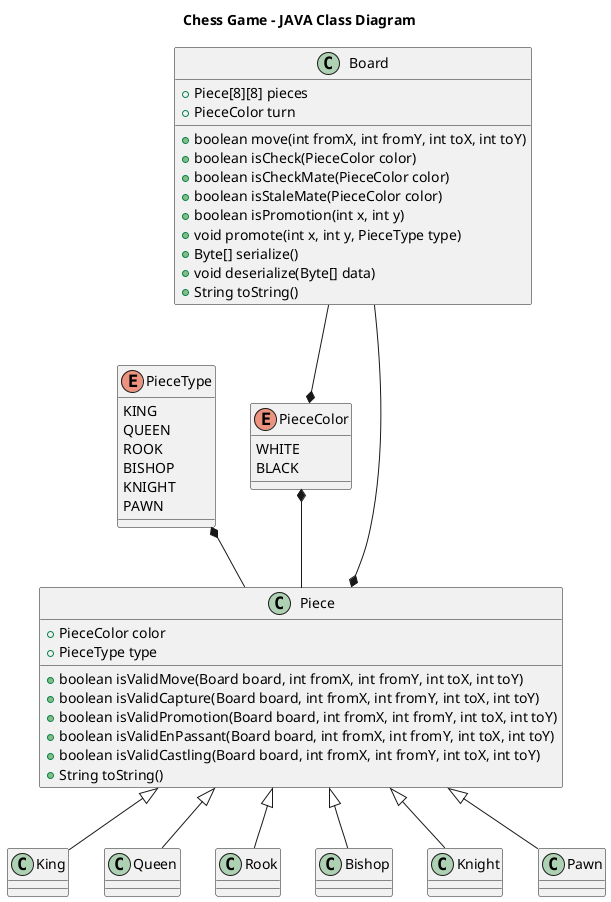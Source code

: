 @startuml

title Chess Game - JAVA Class Diagram


PieceColor *-- Piece
PieceType *-- Piece
Board --* Piece
Board --* PieceColor
Piece <|-- King
Piece <|-- Queen
Piece <|-- Rook
Piece <|-- Bishop
Piece <|-- Knight
Piece <|-- Pawn

enum PieceColor {
    WHITE
    BLACK
}

enum PieceType {
    KING
    QUEEN
    ROOK
    BISHOP
    KNIGHT
    PAWN
}

class Board {
    +Piece[8][8] pieces
    +PieceColor turn
    +boolean move(int fromX, int fromY, int toX, int toY)
    +boolean isCheck(PieceColor color)
    +boolean isCheckMate(PieceColor color)
    +boolean isStaleMate(PieceColor color)
    +boolean isPromotion(int x, int y)
    +void promote(int x, int y, PieceType type)
    +Byte[] serialize()
    +void deserialize(Byte[] data)
    +String toString()
}

class Piece {
    +PieceColor color
    +PieceType type
    +boolean isValidMove(Board board, int fromX, int fromY, int toX, int toY)
    +boolean isValidCapture(Board board, int fromX, int fromY, int toX, int toY)
    +boolean isValidPromotion(Board board, int fromX, int fromY, int toX, int toY)
    +boolean isValidEnPassant(Board board, int fromX, int fromY, int toX, int toY)
    +boolean isValidCastling(Board board, int fromX, int fromY, int toX, int toY)
    +String toString()
}


@enduml

